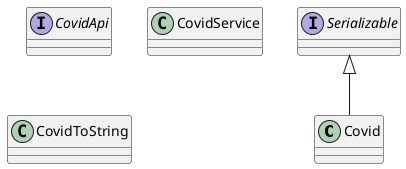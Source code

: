 @startuml
'https://plantuml.com/class-diagram

class Covid

interface CovidApi
class CovidService
class CovidToString
interface Serializable

Serializable <|-- Covid



@enduml